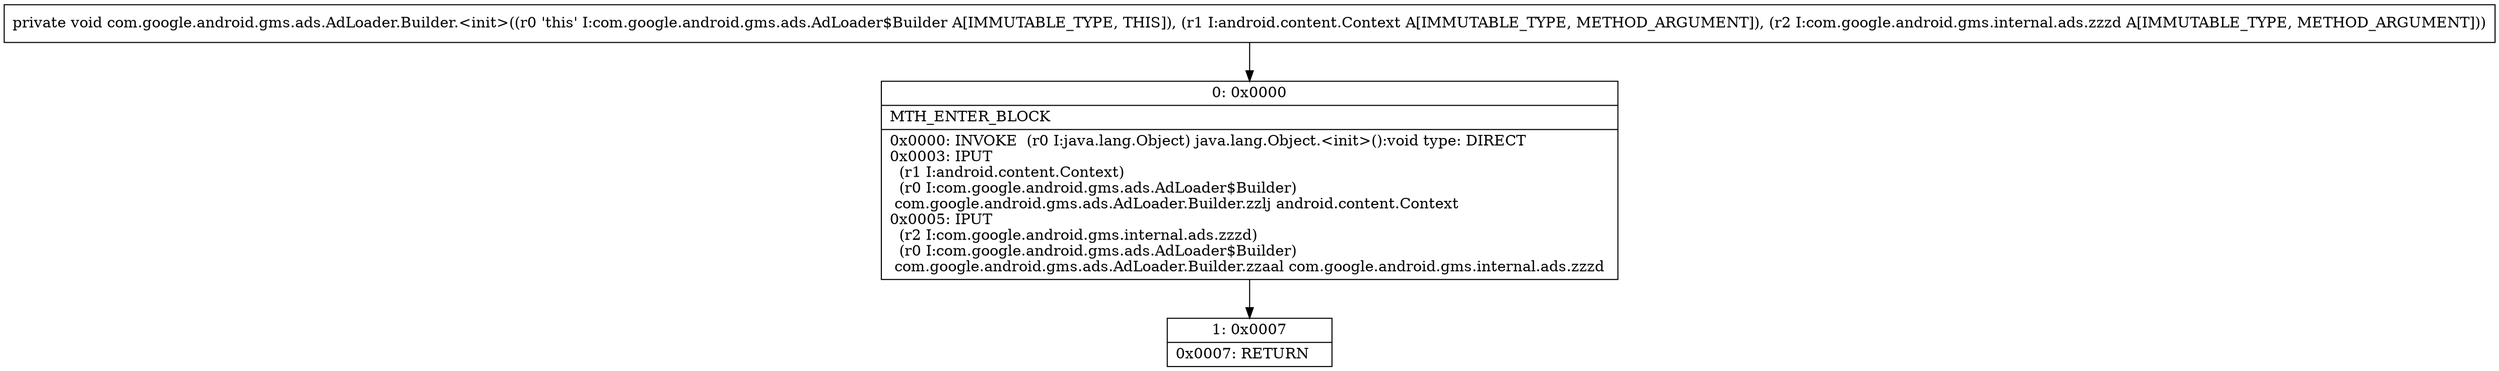 digraph "CFG forcom.google.android.gms.ads.AdLoader.Builder.\<init\>(Landroid\/content\/Context;Lcom\/google\/android\/gms\/internal\/ads\/zzzd;)V" {
Node_0 [shape=record,label="{0\:\ 0x0000|MTH_ENTER_BLOCK\l|0x0000: INVOKE  (r0 I:java.lang.Object) java.lang.Object.\<init\>():void type: DIRECT \l0x0003: IPUT  \l  (r1 I:android.content.Context)\l  (r0 I:com.google.android.gms.ads.AdLoader$Builder)\l com.google.android.gms.ads.AdLoader.Builder.zzlj android.content.Context \l0x0005: IPUT  \l  (r2 I:com.google.android.gms.internal.ads.zzzd)\l  (r0 I:com.google.android.gms.ads.AdLoader$Builder)\l com.google.android.gms.ads.AdLoader.Builder.zzaal com.google.android.gms.internal.ads.zzzd \l}"];
Node_1 [shape=record,label="{1\:\ 0x0007|0x0007: RETURN   \l}"];
MethodNode[shape=record,label="{private void com.google.android.gms.ads.AdLoader.Builder.\<init\>((r0 'this' I:com.google.android.gms.ads.AdLoader$Builder A[IMMUTABLE_TYPE, THIS]), (r1 I:android.content.Context A[IMMUTABLE_TYPE, METHOD_ARGUMENT]), (r2 I:com.google.android.gms.internal.ads.zzzd A[IMMUTABLE_TYPE, METHOD_ARGUMENT])) }"];
MethodNode -> Node_0;
Node_0 -> Node_1;
}

